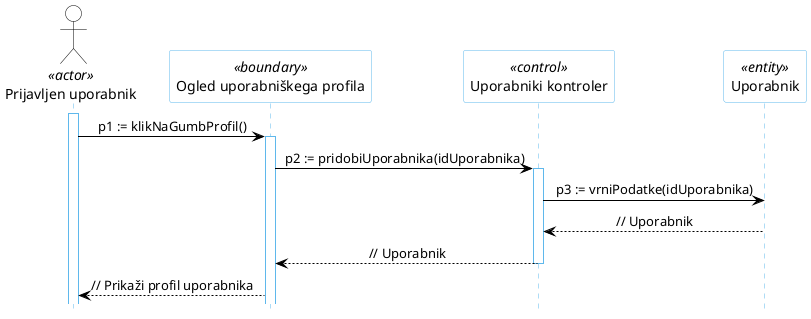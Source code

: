 @startuml
hide footbox

skinparam backgroundcolor transparent
skinparam defaultTextAlignment center
skinparam actorBorderColor black
skinparam actorBackgroundColor white
skinparam arrowColor black  
skinparam sequenceLifeLineBorderColor #5FB8EC
skinparam sequenceParticipantBorderColor #5FB8EC
skinparam sequenceParticipantBackgroundColor white

actor "Prijavljen uporabnik" AS U1 <<actor>>

participant "Ogled uporabniškega profila" as R5 <<boundary>>
participant "Uporabniki kontroler" as R2 <<control>>
participant "Uporabnik" as R4 <<entity>>

activate U1
U1 -> R5: p1 := klikNaGumbProfil()
activate R5
R5 -> R2: p2 := pridobiUporabnika(idUporabnika)
activate R2
R2 -> R4: p3 := vrniPodatke(idUporabnika)
R4 --> R2: // Uporabnik
R2 --> R5: // Uporabnik
deactivate R2
R5 --> U1: // Prikaži profil uporabnika
@enduml
